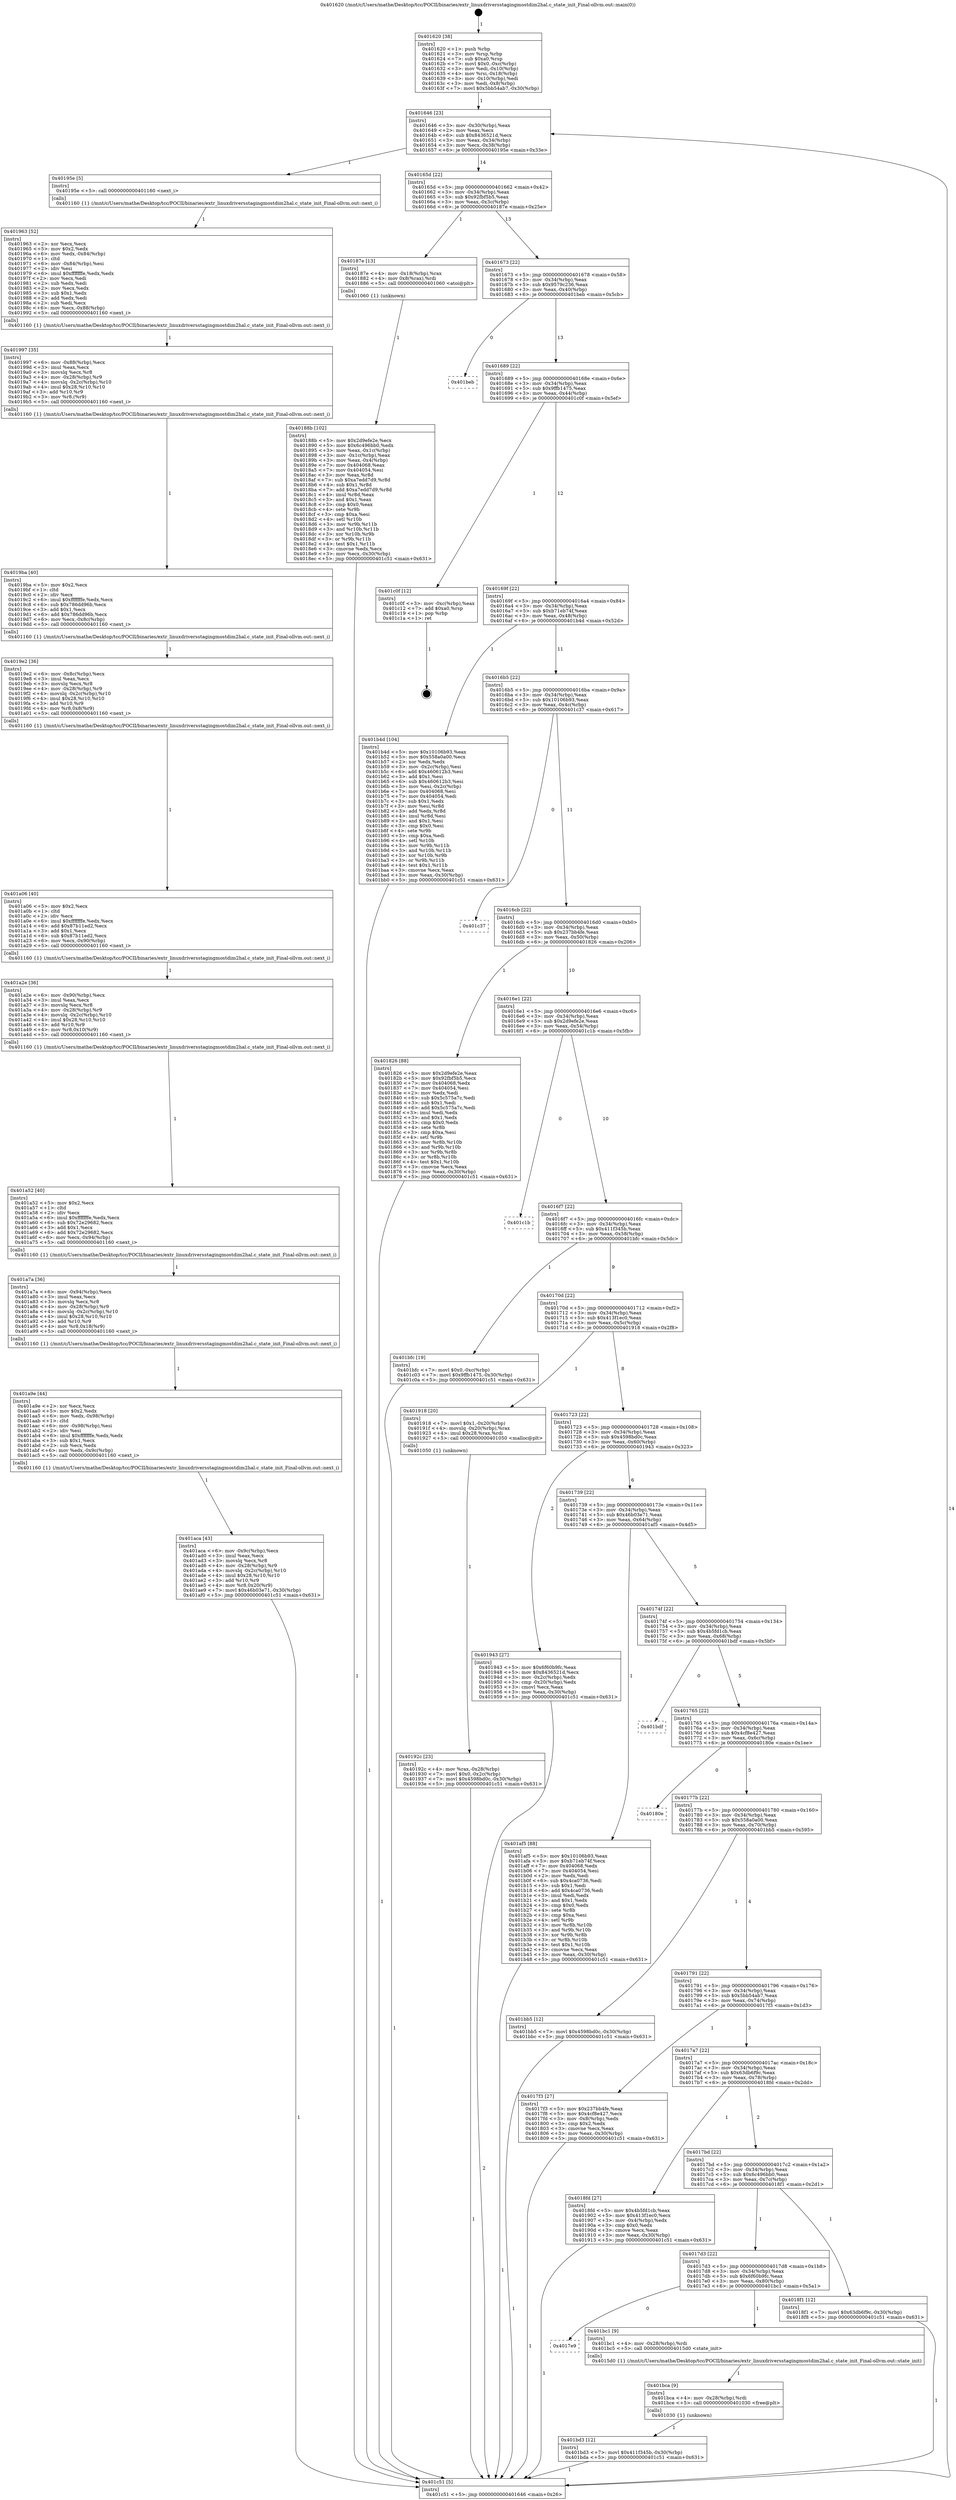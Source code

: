 digraph "0x401620" {
  label = "0x401620 (/mnt/c/Users/mathe/Desktop/tcc/POCII/binaries/extr_linuxdriversstagingmostdim2hal.c_state_init_Final-ollvm.out::main(0))"
  labelloc = "t"
  node[shape=record]

  Entry [label="",width=0.3,height=0.3,shape=circle,fillcolor=black,style=filled]
  "0x401646" [label="{
     0x401646 [23]\l
     | [instrs]\l
     &nbsp;&nbsp;0x401646 \<+3\>: mov -0x30(%rbp),%eax\l
     &nbsp;&nbsp;0x401649 \<+2\>: mov %eax,%ecx\l
     &nbsp;&nbsp;0x40164b \<+6\>: sub $0x8436521d,%ecx\l
     &nbsp;&nbsp;0x401651 \<+3\>: mov %eax,-0x34(%rbp)\l
     &nbsp;&nbsp;0x401654 \<+3\>: mov %ecx,-0x38(%rbp)\l
     &nbsp;&nbsp;0x401657 \<+6\>: je 000000000040195e \<main+0x33e\>\l
  }"]
  "0x40195e" [label="{
     0x40195e [5]\l
     | [instrs]\l
     &nbsp;&nbsp;0x40195e \<+5\>: call 0000000000401160 \<next_i\>\l
     | [calls]\l
     &nbsp;&nbsp;0x401160 \{1\} (/mnt/c/Users/mathe/Desktop/tcc/POCII/binaries/extr_linuxdriversstagingmostdim2hal.c_state_init_Final-ollvm.out::next_i)\l
  }"]
  "0x40165d" [label="{
     0x40165d [22]\l
     | [instrs]\l
     &nbsp;&nbsp;0x40165d \<+5\>: jmp 0000000000401662 \<main+0x42\>\l
     &nbsp;&nbsp;0x401662 \<+3\>: mov -0x34(%rbp),%eax\l
     &nbsp;&nbsp;0x401665 \<+5\>: sub $0x92fbf5b5,%eax\l
     &nbsp;&nbsp;0x40166a \<+3\>: mov %eax,-0x3c(%rbp)\l
     &nbsp;&nbsp;0x40166d \<+6\>: je 000000000040187e \<main+0x25e\>\l
  }"]
  Exit [label="",width=0.3,height=0.3,shape=circle,fillcolor=black,style=filled,peripheries=2]
  "0x40187e" [label="{
     0x40187e [13]\l
     | [instrs]\l
     &nbsp;&nbsp;0x40187e \<+4\>: mov -0x18(%rbp),%rax\l
     &nbsp;&nbsp;0x401882 \<+4\>: mov 0x8(%rax),%rdi\l
     &nbsp;&nbsp;0x401886 \<+5\>: call 0000000000401060 \<atoi@plt\>\l
     | [calls]\l
     &nbsp;&nbsp;0x401060 \{1\} (unknown)\l
  }"]
  "0x401673" [label="{
     0x401673 [22]\l
     | [instrs]\l
     &nbsp;&nbsp;0x401673 \<+5\>: jmp 0000000000401678 \<main+0x58\>\l
     &nbsp;&nbsp;0x401678 \<+3\>: mov -0x34(%rbp),%eax\l
     &nbsp;&nbsp;0x40167b \<+5\>: sub $0x9579c236,%eax\l
     &nbsp;&nbsp;0x401680 \<+3\>: mov %eax,-0x40(%rbp)\l
     &nbsp;&nbsp;0x401683 \<+6\>: je 0000000000401beb \<main+0x5cb\>\l
  }"]
  "0x401bd3" [label="{
     0x401bd3 [12]\l
     | [instrs]\l
     &nbsp;&nbsp;0x401bd3 \<+7\>: movl $0x411f345b,-0x30(%rbp)\l
     &nbsp;&nbsp;0x401bda \<+5\>: jmp 0000000000401c51 \<main+0x631\>\l
  }"]
  "0x401beb" [label="{
     0x401beb\l
  }", style=dashed]
  "0x401689" [label="{
     0x401689 [22]\l
     | [instrs]\l
     &nbsp;&nbsp;0x401689 \<+5\>: jmp 000000000040168e \<main+0x6e\>\l
     &nbsp;&nbsp;0x40168e \<+3\>: mov -0x34(%rbp),%eax\l
     &nbsp;&nbsp;0x401691 \<+5\>: sub $0x9ffb1475,%eax\l
     &nbsp;&nbsp;0x401696 \<+3\>: mov %eax,-0x44(%rbp)\l
     &nbsp;&nbsp;0x401699 \<+6\>: je 0000000000401c0f \<main+0x5ef\>\l
  }"]
  "0x401bca" [label="{
     0x401bca [9]\l
     | [instrs]\l
     &nbsp;&nbsp;0x401bca \<+4\>: mov -0x28(%rbp),%rdi\l
     &nbsp;&nbsp;0x401bce \<+5\>: call 0000000000401030 \<free@plt\>\l
     | [calls]\l
     &nbsp;&nbsp;0x401030 \{1\} (unknown)\l
  }"]
  "0x401c0f" [label="{
     0x401c0f [12]\l
     | [instrs]\l
     &nbsp;&nbsp;0x401c0f \<+3\>: mov -0xc(%rbp),%eax\l
     &nbsp;&nbsp;0x401c12 \<+7\>: add $0xa0,%rsp\l
     &nbsp;&nbsp;0x401c19 \<+1\>: pop %rbp\l
     &nbsp;&nbsp;0x401c1a \<+1\>: ret\l
  }"]
  "0x40169f" [label="{
     0x40169f [22]\l
     | [instrs]\l
     &nbsp;&nbsp;0x40169f \<+5\>: jmp 00000000004016a4 \<main+0x84\>\l
     &nbsp;&nbsp;0x4016a4 \<+3\>: mov -0x34(%rbp),%eax\l
     &nbsp;&nbsp;0x4016a7 \<+5\>: sub $0xb71eb74f,%eax\l
     &nbsp;&nbsp;0x4016ac \<+3\>: mov %eax,-0x48(%rbp)\l
     &nbsp;&nbsp;0x4016af \<+6\>: je 0000000000401b4d \<main+0x52d\>\l
  }"]
  "0x4017e9" [label="{
     0x4017e9\l
  }", style=dashed]
  "0x401b4d" [label="{
     0x401b4d [104]\l
     | [instrs]\l
     &nbsp;&nbsp;0x401b4d \<+5\>: mov $0x10106b93,%eax\l
     &nbsp;&nbsp;0x401b52 \<+5\>: mov $0x558a0a00,%ecx\l
     &nbsp;&nbsp;0x401b57 \<+2\>: xor %edx,%edx\l
     &nbsp;&nbsp;0x401b59 \<+3\>: mov -0x2c(%rbp),%esi\l
     &nbsp;&nbsp;0x401b5c \<+6\>: add $0x460612b3,%esi\l
     &nbsp;&nbsp;0x401b62 \<+3\>: add $0x1,%esi\l
     &nbsp;&nbsp;0x401b65 \<+6\>: sub $0x460612b3,%esi\l
     &nbsp;&nbsp;0x401b6b \<+3\>: mov %esi,-0x2c(%rbp)\l
     &nbsp;&nbsp;0x401b6e \<+7\>: mov 0x404068,%esi\l
     &nbsp;&nbsp;0x401b75 \<+7\>: mov 0x404054,%edi\l
     &nbsp;&nbsp;0x401b7c \<+3\>: sub $0x1,%edx\l
     &nbsp;&nbsp;0x401b7f \<+3\>: mov %esi,%r8d\l
     &nbsp;&nbsp;0x401b82 \<+3\>: add %edx,%r8d\l
     &nbsp;&nbsp;0x401b85 \<+4\>: imul %r8d,%esi\l
     &nbsp;&nbsp;0x401b89 \<+3\>: and $0x1,%esi\l
     &nbsp;&nbsp;0x401b8c \<+3\>: cmp $0x0,%esi\l
     &nbsp;&nbsp;0x401b8f \<+4\>: sete %r9b\l
     &nbsp;&nbsp;0x401b93 \<+3\>: cmp $0xa,%edi\l
     &nbsp;&nbsp;0x401b96 \<+4\>: setl %r10b\l
     &nbsp;&nbsp;0x401b9a \<+3\>: mov %r9b,%r11b\l
     &nbsp;&nbsp;0x401b9d \<+3\>: and %r10b,%r11b\l
     &nbsp;&nbsp;0x401ba0 \<+3\>: xor %r10b,%r9b\l
     &nbsp;&nbsp;0x401ba3 \<+3\>: or %r9b,%r11b\l
     &nbsp;&nbsp;0x401ba6 \<+4\>: test $0x1,%r11b\l
     &nbsp;&nbsp;0x401baa \<+3\>: cmovne %ecx,%eax\l
     &nbsp;&nbsp;0x401bad \<+3\>: mov %eax,-0x30(%rbp)\l
     &nbsp;&nbsp;0x401bb0 \<+5\>: jmp 0000000000401c51 \<main+0x631\>\l
  }"]
  "0x4016b5" [label="{
     0x4016b5 [22]\l
     | [instrs]\l
     &nbsp;&nbsp;0x4016b5 \<+5\>: jmp 00000000004016ba \<main+0x9a\>\l
     &nbsp;&nbsp;0x4016ba \<+3\>: mov -0x34(%rbp),%eax\l
     &nbsp;&nbsp;0x4016bd \<+5\>: sub $0x10106b93,%eax\l
     &nbsp;&nbsp;0x4016c2 \<+3\>: mov %eax,-0x4c(%rbp)\l
     &nbsp;&nbsp;0x4016c5 \<+6\>: je 0000000000401c37 \<main+0x617\>\l
  }"]
  "0x401bc1" [label="{
     0x401bc1 [9]\l
     | [instrs]\l
     &nbsp;&nbsp;0x401bc1 \<+4\>: mov -0x28(%rbp),%rdi\l
     &nbsp;&nbsp;0x401bc5 \<+5\>: call 00000000004015d0 \<state_init\>\l
     | [calls]\l
     &nbsp;&nbsp;0x4015d0 \{1\} (/mnt/c/Users/mathe/Desktop/tcc/POCII/binaries/extr_linuxdriversstagingmostdim2hal.c_state_init_Final-ollvm.out::state_init)\l
  }"]
  "0x401c37" [label="{
     0x401c37\l
  }", style=dashed]
  "0x4016cb" [label="{
     0x4016cb [22]\l
     | [instrs]\l
     &nbsp;&nbsp;0x4016cb \<+5\>: jmp 00000000004016d0 \<main+0xb0\>\l
     &nbsp;&nbsp;0x4016d0 \<+3\>: mov -0x34(%rbp),%eax\l
     &nbsp;&nbsp;0x4016d3 \<+5\>: sub $0x237bb4fe,%eax\l
     &nbsp;&nbsp;0x4016d8 \<+3\>: mov %eax,-0x50(%rbp)\l
     &nbsp;&nbsp;0x4016db \<+6\>: je 0000000000401826 \<main+0x206\>\l
  }"]
  "0x401aca" [label="{
     0x401aca [43]\l
     | [instrs]\l
     &nbsp;&nbsp;0x401aca \<+6\>: mov -0x9c(%rbp),%ecx\l
     &nbsp;&nbsp;0x401ad0 \<+3\>: imul %eax,%ecx\l
     &nbsp;&nbsp;0x401ad3 \<+3\>: movslq %ecx,%r8\l
     &nbsp;&nbsp;0x401ad6 \<+4\>: mov -0x28(%rbp),%r9\l
     &nbsp;&nbsp;0x401ada \<+4\>: movslq -0x2c(%rbp),%r10\l
     &nbsp;&nbsp;0x401ade \<+4\>: imul $0x28,%r10,%r10\l
     &nbsp;&nbsp;0x401ae2 \<+3\>: add %r10,%r9\l
     &nbsp;&nbsp;0x401ae5 \<+4\>: mov %r8,0x20(%r9)\l
     &nbsp;&nbsp;0x401ae9 \<+7\>: movl $0x46b03e71,-0x30(%rbp)\l
     &nbsp;&nbsp;0x401af0 \<+5\>: jmp 0000000000401c51 \<main+0x631\>\l
  }"]
  "0x401826" [label="{
     0x401826 [88]\l
     | [instrs]\l
     &nbsp;&nbsp;0x401826 \<+5\>: mov $0x2d9efe2e,%eax\l
     &nbsp;&nbsp;0x40182b \<+5\>: mov $0x92fbf5b5,%ecx\l
     &nbsp;&nbsp;0x401830 \<+7\>: mov 0x404068,%edx\l
     &nbsp;&nbsp;0x401837 \<+7\>: mov 0x404054,%esi\l
     &nbsp;&nbsp;0x40183e \<+2\>: mov %edx,%edi\l
     &nbsp;&nbsp;0x401840 \<+6\>: sub $0x5c575a7c,%edi\l
     &nbsp;&nbsp;0x401846 \<+3\>: sub $0x1,%edi\l
     &nbsp;&nbsp;0x401849 \<+6\>: add $0x5c575a7c,%edi\l
     &nbsp;&nbsp;0x40184f \<+3\>: imul %edi,%edx\l
     &nbsp;&nbsp;0x401852 \<+3\>: and $0x1,%edx\l
     &nbsp;&nbsp;0x401855 \<+3\>: cmp $0x0,%edx\l
     &nbsp;&nbsp;0x401858 \<+4\>: sete %r8b\l
     &nbsp;&nbsp;0x40185c \<+3\>: cmp $0xa,%esi\l
     &nbsp;&nbsp;0x40185f \<+4\>: setl %r9b\l
     &nbsp;&nbsp;0x401863 \<+3\>: mov %r8b,%r10b\l
     &nbsp;&nbsp;0x401866 \<+3\>: and %r9b,%r10b\l
     &nbsp;&nbsp;0x401869 \<+3\>: xor %r9b,%r8b\l
     &nbsp;&nbsp;0x40186c \<+3\>: or %r8b,%r10b\l
     &nbsp;&nbsp;0x40186f \<+4\>: test $0x1,%r10b\l
     &nbsp;&nbsp;0x401873 \<+3\>: cmovne %ecx,%eax\l
     &nbsp;&nbsp;0x401876 \<+3\>: mov %eax,-0x30(%rbp)\l
     &nbsp;&nbsp;0x401879 \<+5\>: jmp 0000000000401c51 \<main+0x631\>\l
  }"]
  "0x4016e1" [label="{
     0x4016e1 [22]\l
     | [instrs]\l
     &nbsp;&nbsp;0x4016e1 \<+5\>: jmp 00000000004016e6 \<main+0xc6\>\l
     &nbsp;&nbsp;0x4016e6 \<+3\>: mov -0x34(%rbp),%eax\l
     &nbsp;&nbsp;0x4016e9 \<+5\>: sub $0x2d9efe2e,%eax\l
     &nbsp;&nbsp;0x4016ee \<+3\>: mov %eax,-0x54(%rbp)\l
     &nbsp;&nbsp;0x4016f1 \<+6\>: je 0000000000401c1b \<main+0x5fb\>\l
  }"]
  "0x401a9e" [label="{
     0x401a9e [44]\l
     | [instrs]\l
     &nbsp;&nbsp;0x401a9e \<+2\>: xor %ecx,%ecx\l
     &nbsp;&nbsp;0x401aa0 \<+5\>: mov $0x2,%edx\l
     &nbsp;&nbsp;0x401aa5 \<+6\>: mov %edx,-0x98(%rbp)\l
     &nbsp;&nbsp;0x401aab \<+1\>: cltd\l
     &nbsp;&nbsp;0x401aac \<+6\>: mov -0x98(%rbp),%esi\l
     &nbsp;&nbsp;0x401ab2 \<+2\>: idiv %esi\l
     &nbsp;&nbsp;0x401ab4 \<+6\>: imul $0xfffffffe,%edx,%edx\l
     &nbsp;&nbsp;0x401aba \<+3\>: sub $0x1,%ecx\l
     &nbsp;&nbsp;0x401abd \<+2\>: sub %ecx,%edx\l
     &nbsp;&nbsp;0x401abf \<+6\>: mov %edx,-0x9c(%rbp)\l
     &nbsp;&nbsp;0x401ac5 \<+5\>: call 0000000000401160 \<next_i\>\l
     | [calls]\l
     &nbsp;&nbsp;0x401160 \{1\} (/mnt/c/Users/mathe/Desktop/tcc/POCII/binaries/extr_linuxdriversstagingmostdim2hal.c_state_init_Final-ollvm.out::next_i)\l
  }"]
  "0x401c1b" [label="{
     0x401c1b\l
  }", style=dashed]
  "0x4016f7" [label="{
     0x4016f7 [22]\l
     | [instrs]\l
     &nbsp;&nbsp;0x4016f7 \<+5\>: jmp 00000000004016fc \<main+0xdc\>\l
     &nbsp;&nbsp;0x4016fc \<+3\>: mov -0x34(%rbp),%eax\l
     &nbsp;&nbsp;0x4016ff \<+5\>: sub $0x411f345b,%eax\l
     &nbsp;&nbsp;0x401704 \<+3\>: mov %eax,-0x58(%rbp)\l
     &nbsp;&nbsp;0x401707 \<+6\>: je 0000000000401bfc \<main+0x5dc\>\l
  }"]
  "0x401a7a" [label="{
     0x401a7a [36]\l
     | [instrs]\l
     &nbsp;&nbsp;0x401a7a \<+6\>: mov -0x94(%rbp),%ecx\l
     &nbsp;&nbsp;0x401a80 \<+3\>: imul %eax,%ecx\l
     &nbsp;&nbsp;0x401a83 \<+3\>: movslq %ecx,%r8\l
     &nbsp;&nbsp;0x401a86 \<+4\>: mov -0x28(%rbp),%r9\l
     &nbsp;&nbsp;0x401a8a \<+4\>: movslq -0x2c(%rbp),%r10\l
     &nbsp;&nbsp;0x401a8e \<+4\>: imul $0x28,%r10,%r10\l
     &nbsp;&nbsp;0x401a92 \<+3\>: add %r10,%r9\l
     &nbsp;&nbsp;0x401a95 \<+4\>: mov %r8,0x18(%r9)\l
     &nbsp;&nbsp;0x401a99 \<+5\>: call 0000000000401160 \<next_i\>\l
     | [calls]\l
     &nbsp;&nbsp;0x401160 \{1\} (/mnt/c/Users/mathe/Desktop/tcc/POCII/binaries/extr_linuxdriversstagingmostdim2hal.c_state_init_Final-ollvm.out::next_i)\l
  }"]
  "0x401bfc" [label="{
     0x401bfc [19]\l
     | [instrs]\l
     &nbsp;&nbsp;0x401bfc \<+7\>: movl $0x0,-0xc(%rbp)\l
     &nbsp;&nbsp;0x401c03 \<+7\>: movl $0x9ffb1475,-0x30(%rbp)\l
     &nbsp;&nbsp;0x401c0a \<+5\>: jmp 0000000000401c51 \<main+0x631\>\l
  }"]
  "0x40170d" [label="{
     0x40170d [22]\l
     | [instrs]\l
     &nbsp;&nbsp;0x40170d \<+5\>: jmp 0000000000401712 \<main+0xf2\>\l
     &nbsp;&nbsp;0x401712 \<+3\>: mov -0x34(%rbp),%eax\l
     &nbsp;&nbsp;0x401715 \<+5\>: sub $0x413f1ec0,%eax\l
     &nbsp;&nbsp;0x40171a \<+3\>: mov %eax,-0x5c(%rbp)\l
     &nbsp;&nbsp;0x40171d \<+6\>: je 0000000000401918 \<main+0x2f8\>\l
  }"]
  "0x401a52" [label="{
     0x401a52 [40]\l
     | [instrs]\l
     &nbsp;&nbsp;0x401a52 \<+5\>: mov $0x2,%ecx\l
     &nbsp;&nbsp;0x401a57 \<+1\>: cltd\l
     &nbsp;&nbsp;0x401a58 \<+2\>: idiv %ecx\l
     &nbsp;&nbsp;0x401a5a \<+6\>: imul $0xfffffffe,%edx,%ecx\l
     &nbsp;&nbsp;0x401a60 \<+6\>: sub $0x72e29682,%ecx\l
     &nbsp;&nbsp;0x401a66 \<+3\>: add $0x1,%ecx\l
     &nbsp;&nbsp;0x401a69 \<+6\>: add $0x72e29682,%ecx\l
     &nbsp;&nbsp;0x401a6f \<+6\>: mov %ecx,-0x94(%rbp)\l
     &nbsp;&nbsp;0x401a75 \<+5\>: call 0000000000401160 \<next_i\>\l
     | [calls]\l
     &nbsp;&nbsp;0x401160 \{1\} (/mnt/c/Users/mathe/Desktop/tcc/POCII/binaries/extr_linuxdriversstagingmostdim2hal.c_state_init_Final-ollvm.out::next_i)\l
  }"]
  "0x401918" [label="{
     0x401918 [20]\l
     | [instrs]\l
     &nbsp;&nbsp;0x401918 \<+7\>: movl $0x1,-0x20(%rbp)\l
     &nbsp;&nbsp;0x40191f \<+4\>: movslq -0x20(%rbp),%rax\l
     &nbsp;&nbsp;0x401923 \<+4\>: imul $0x28,%rax,%rdi\l
     &nbsp;&nbsp;0x401927 \<+5\>: call 0000000000401050 \<malloc@plt\>\l
     | [calls]\l
     &nbsp;&nbsp;0x401050 \{1\} (unknown)\l
  }"]
  "0x401723" [label="{
     0x401723 [22]\l
     | [instrs]\l
     &nbsp;&nbsp;0x401723 \<+5\>: jmp 0000000000401728 \<main+0x108\>\l
     &nbsp;&nbsp;0x401728 \<+3\>: mov -0x34(%rbp),%eax\l
     &nbsp;&nbsp;0x40172b \<+5\>: sub $0x4598bd0c,%eax\l
     &nbsp;&nbsp;0x401730 \<+3\>: mov %eax,-0x60(%rbp)\l
     &nbsp;&nbsp;0x401733 \<+6\>: je 0000000000401943 \<main+0x323\>\l
  }"]
  "0x401a2e" [label="{
     0x401a2e [36]\l
     | [instrs]\l
     &nbsp;&nbsp;0x401a2e \<+6\>: mov -0x90(%rbp),%ecx\l
     &nbsp;&nbsp;0x401a34 \<+3\>: imul %eax,%ecx\l
     &nbsp;&nbsp;0x401a37 \<+3\>: movslq %ecx,%r8\l
     &nbsp;&nbsp;0x401a3a \<+4\>: mov -0x28(%rbp),%r9\l
     &nbsp;&nbsp;0x401a3e \<+4\>: movslq -0x2c(%rbp),%r10\l
     &nbsp;&nbsp;0x401a42 \<+4\>: imul $0x28,%r10,%r10\l
     &nbsp;&nbsp;0x401a46 \<+3\>: add %r10,%r9\l
     &nbsp;&nbsp;0x401a49 \<+4\>: mov %r8,0x10(%r9)\l
     &nbsp;&nbsp;0x401a4d \<+5\>: call 0000000000401160 \<next_i\>\l
     | [calls]\l
     &nbsp;&nbsp;0x401160 \{1\} (/mnt/c/Users/mathe/Desktop/tcc/POCII/binaries/extr_linuxdriversstagingmostdim2hal.c_state_init_Final-ollvm.out::next_i)\l
  }"]
  "0x401943" [label="{
     0x401943 [27]\l
     | [instrs]\l
     &nbsp;&nbsp;0x401943 \<+5\>: mov $0x6f60b9fc,%eax\l
     &nbsp;&nbsp;0x401948 \<+5\>: mov $0x8436521d,%ecx\l
     &nbsp;&nbsp;0x40194d \<+3\>: mov -0x2c(%rbp),%edx\l
     &nbsp;&nbsp;0x401950 \<+3\>: cmp -0x20(%rbp),%edx\l
     &nbsp;&nbsp;0x401953 \<+3\>: cmovl %ecx,%eax\l
     &nbsp;&nbsp;0x401956 \<+3\>: mov %eax,-0x30(%rbp)\l
     &nbsp;&nbsp;0x401959 \<+5\>: jmp 0000000000401c51 \<main+0x631\>\l
  }"]
  "0x401739" [label="{
     0x401739 [22]\l
     | [instrs]\l
     &nbsp;&nbsp;0x401739 \<+5\>: jmp 000000000040173e \<main+0x11e\>\l
     &nbsp;&nbsp;0x40173e \<+3\>: mov -0x34(%rbp),%eax\l
     &nbsp;&nbsp;0x401741 \<+5\>: sub $0x46b03e71,%eax\l
     &nbsp;&nbsp;0x401746 \<+3\>: mov %eax,-0x64(%rbp)\l
     &nbsp;&nbsp;0x401749 \<+6\>: je 0000000000401af5 \<main+0x4d5\>\l
  }"]
  "0x401a06" [label="{
     0x401a06 [40]\l
     | [instrs]\l
     &nbsp;&nbsp;0x401a06 \<+5\>: mov $0x2,%ecx\l
     &nbsp;&nbsp;0x401a0b \<+1\>: cltd\l
     &nbsp;&nbsp;0x401a0c \<+2\>: idiv %ecx\l
     &nbsp;&nbsp;0x401a0e \<+6\>: imul $0xfffffffe,%edx,%ecx\l
     &nbsp;&nbsp;0x401a14 \<+6\>: add $0x87b11ed2,%ecx\l
     &nbsp;&nbsp;0x401a1a \<+3\>: add $0x1,%ecx\l
     &nbsp;&nbsp;0x401a1d \<+6\>: sub $0x87b11ed2,%ecx\l
     &nbsp;&nbsp;0x401a23 \<+6\>: mov %ecx,-0x90(%rbp)\l
     &nbsp;&nbsp;0x401a29 \<+5\>: call 0000000000401160 \<next_i\>\l
     | [calls]\l
     &nbsp;&nbsp;0x401160 \{1\} (/mnt/c/Users/mathe/Desktop/tcc/POCII/binaries/extr_linuxdriversstagingmostdim2hal.c_state_init_Final-ollvm.out::next_i)\l
  }"]
  "0x401af5" [label="{
     0x401af5 [88]\l
     | [instrs]\l
     &nbsp;&nbsp;0x401af5 \<+5\>: mov $0x10106b93,%eax\l
     &nbsp;&nbsp;0x401afa \<+5\>: mov $0xb71eb74f,%ecx\l
     &nbsp;&nbsp;0x401aff \<+7\>: mov 0x404068,%edx\l
     &nbsp;&nbsp;0x401b06 \<+7\>: mov 0x404054,%esi\l
     &nbsp;&nbsp;0x401b0d \<+2\>: mov %edx,%edi\l
     &nbsp;&nbsp;0x401b0f \<+6\>: sub $0x4ca0736,%edi\l
     &nbsp;&nbsp;0x401b15 \<+3\>: sub $0x1,%edi\l
     &nbsp;&nbsp;0x401b18 \<+6\>: add $0x4ca0736,%edi\l
     &nbsp;&nbsp;0x401b1e \<+3\>: imul %edi,%edx\l
     &nbsp;&nbsp;0x401b21 \<+3\>: and $0x1,%edx\l
     &nbsp;&nbsp;0x401b24 \<+3\>: cmp $0x0,%edx\l
     &nbsp;&nbsp;0x401b27 \<+4\>: sete %r8b\l
     &nbsp;&nbsp;0x401b2b \<+3\>: cmp $0xa,%esi\l
     &nbsp;&nbsp;0x401b2e \<+4\>: setl %r9b\l
     &nbsp;&nbsp;0x401b32 \<+3\>: mov %r8b,%r10b\l
     &nbsp;&nbsp;0x401b35 \<+3\>: and %r9b,%r10b\l
     &nbsp;&nbsp;0x401b38 \<+3\>: xor %r9b,%r8b\l
     &nbsp;&nbsp;0x401b3b \<+3\>: or %r8b,%r10b\l
     &nbsp;&nbsp;0x401b3e \<+4\>: test $0x1,%r10b\l
     &nbsp;&nbsp;0x401b42 \<+3\>: cmovne %ecx,%eax\l
     &nbsp;&nbsp;0x401b45 \<+3\>: mov %eax,-0x30(%rbp)\l
     &nbsp;&nbsp;0x401b48 \<+5\>: jmp 0000000000401c51 \<main+0x631\>\l
  }"]
  "0x40174f" [label="{
     0x40174f [22]\l
     | [instrs]\l
     &nbsp;&nbsp;0x40174f \<+5\>: jmp 0000000000401754 \<main+0x134\>\l
     &nbsp;&nbsp;0x401754 \<+3\>: mov -0x34(%rbp),%eax\l
     &nbsp;&nbsp;0x401757 \<+5\>: sub $0x4b5fd1cb,%eax\l
     &nbsp;&nbsp;0x40175c \<+3\>: mov %eax,-0x68(%rbp)\l
     &nbsp;&nbsp;0x40175f \<+6\>: je 0000000000401bdf \<main+0x5bf\>\l
  }"]
  "0x4019e2" [label="{
     0x4019e2 [36]\l
     | [instrs]\l
     &nbsp;&nbsp;0x4019e2 \<+6\>: mov -0x8c(%rbp),%ecx\l
     &nbsp;&nbsp;0x4019e8 \<+3\>: imul %eax,%ecx\l
     &nbsp;&nbsp;0x4019eb \<+3\>: movslq %ecx,%r8\l
     &nbsp;&nbsp;0x4019ee \<+4\>: mov -0x28(%rbp),%r9\l
     &nbsp;&nbsp;0x4019f2 \<+4\>: movslq -0x2c(%rbp),%r10\l
     &nbsp;&nbsp;0x4019f6 \<+4\>: imul $0x28,%r10,%r10\l
     &nbsp;&nbsp;0x4019fa \<+3\>: add %r10,%r9\l
     &nbsp;&nbsp;0x4019fd \<+4\>: mov %r8,0x8(%r9)\l
     &nbsp;&nbsp;0x401a01 \<+5\>: call 0000000000401160 \<next_i\>\l
     | [calls]\l
     &nbsp;&nbsp;0x401160 \{1\} (/mnt/c/Users/mathe/Desktop/tcc/POCII/binaries/extr_linuxdriversstagingmostdim2hal.c_state_init_Final-ollvm.out::next_i)\l
  }"]
  "0x401bdf" [label="{
     0x401bdf\l
  }", style=dashed]
  "0x401765" [label="{
     0x401765 [22]\l
     | [instrs]\l
     &nbsp;&nbsp;0x401765 \<+5\>: jmp 000000000040176a \<main+0x14a\>\l
     &nbsp;&nbsp;0x40176a \<+3\>: mov -0x34(%rbp),%eax\l
     &nbsp;&nbsp;0x40176d \<+5\>: sub $0x4cf8e427,%eax\l
     &nbsp;&nbsp;0x401772 \<+3\>: mov %eax,-0x6c(%rbp)\l
     &nbsp;&nbsp;0x401775 \<+6\>: je 000000000040180e \<main+0x1ee\>\l
  }"]
  "0x4019ba" [label="{
     0x4019ba [40]\l
     | [instrs]\l
     &nbsp;&nbsp;0x4019ba \<+5\>: mov $0x2,%ecx\l
     &nbsp;&nbsp;0x4019bf \<+1\>: cltd\l
     &nbsp;&nbsp;0x4019c0 \<+2\>: idiv %ecx\l
     &nbsp;&nbsp;0x4019c2 \<+6\>: imul $0xfffffffe,%edx,%ecx\l
     &nbsp;&nbsp;0x4019c8 \<+6\>: sub $0x786dd96b,%ecx\l
     &nbsp;&nbsp;0x4019ce \<+3\>: add $0x1,%ecx\l
     &nbsp;&nbsp;0x4019d1 \<+6\>: add $0x786dd96b,%ecx\l
     &nbsp;&nbsp;0x4019d7 \<+6\>: mov %ecx,-0x8c(%rbp)\l
     &nbsp;&nbsp;0x4019dd \<+5\>: call 0000000000401160 \<next_i\>\l
     | [calls]\l
     &nbsp;&nbsp;0x401160 \{1\} (/mnt/c/Users/mathe/Desktop/tcc/POCII/binaries/extr_linuxdriversstagingmostdim2hal.c_state_init_Final-ollvm.out::next_i)\l
  }"]
  "0x40180e" [label="{
     0x40180e\l
  }", style=dashed]
  "0x40177b" [label="{
     0x40177b [22]\l
     | [instrs]\l
     &nbsp;&nbsp;0x40177b \<+5\>: jmp 0000000000401780 \<main+0x160\>\l
     &nbsp;&nbsp;0x401780 \<+3\>: mov -0x34(%rbp),%eax\l
     &nbsp;&nbsp;0x401783 \<+5\>: sub $0x558a0a00,%eax\l
     &nbsp;&nbsp;0x401788 \<+3\>: mov %eax,-0x70(%rbp)\l
     &nbsp;&nbsp;0x40178b \<+6\>: je 0000000000401bb5 \<main+0x595\>\l
  }"]
  "0x401997" [label="{
     0x401997 [35]\l
     | [instrs]\l
     &nbsp;&nbsp;0x401997 \<+6\>: mov -0x88(%rbp),%ecx\l
     &nbsp;&nbsp;0x40199d \<+3\>: imul %eax,%ecx\l
     &nbsp;&nbsp;0x4019a0 \<+3\>: movslq %ecx,%r8\l
     &nbsp;&nbsp;0x4019a3 \<+4\>: mov -0x28(%rbp),%r9\l
     &nbsp;&nbsp;0x4019a7 \<+4\>: movslq -0x2c(%rbp),%r10\l
     &nbsp;&nbsp;0x4019ab \<+4\>: imul $0x28,%r10,%r10\l
     &nbsp;&nbsp;0x4019af \<+3\>: add %r10,%r9\l
     &nbsp;&nbsp;0x4019b2 \<+3\>: mov %r8,(%r9)\l
     &nbsp;&nbsp;0x4019b5 \<+5\>: call 0000000000401160 \<next_i\>\l
     | [calls]\l
     &nbsp;&nbsp;0x401160 \{1\} (/mnt/c/Users/mathe/Desktop/tcc/POCII/binaries/extr_linuxdriversstagingmostdim2hal.c_state_init_Final-ollvm.out::next_i)\l
  }"]
  "0x401bb5" [label="{
     0x401bb5 [12]\l
     | [instrs]\l
     &nbsp;&nbsp;0x401bb5 \<+7\>: movl $0x4598bd0c,-0x30(%rbp)\l
     &nbsp;&nbsp;0x401bbc \<+5\>: jmp 0000000000401c51 \<main+0x631\>\l
  }"]
  "0x401791" [label="{
     0x401791 [22]\l
     | [instrs]\l
     &nbsp;&nbsp;0x401791 \<+5\>: jmp 0000000000401796 \<main+0x176\>\l
     &nbsp;&nbsp;0x401796 \<+3\>: mov -0x34(%rbp),%eax\l
     &nbsp;&nbsp;0x401799 \<+5\>: sub $0x5bb54ab7,%eax\l
     &nbsp;&nbsp;0x40179e \<+3\>: mov %eax,-0x74(%rbp)\l
     &nbsp;&nbsp;0x4017a1 \<+6\>: je 00000000004017f3 \<main+0x1d3\>\l
  }"]
  "0x401963" [label="{
     0x401963 [52]\l
     | [instrs]\l
     &nbsp;&nbsp;0x401963 \<+2\>: xor %ecx,%ecx\l
     &nbsp;&nbsp;0x401965 \<+5\>: mov $0x2,%edx\l
     &nbsp;&nbsp;0x40196a \<+6\>: mov %edx,-0x84(%rbp)\l
     &nbsp;&nbsp;0x401970 \<+1\>: cltd\l
     &nbsp;&nbsp;0x401971 \<+6\>: mov -0x84(%rbp),%esi\l
     &nbsp;&nbsp;0x401977 \<+2\>: idiv %esi\l
     &nbsp;&nbsp;0x401979 \<+6\>: imul $0xfffffffe,%edx,%edx\l
     &nbsp;&nbsp;0x40197f \<+2\>: mov %ecx,%edi\l
     &nbsp;&nbsp;0x401981 \<+2\>: sub %edx,%edi\l
     &nbsp;&nbsp;0x401983 \<+2\>: mov %ecx,%edx\l
     &nbsp;&nbsp;0x401985 \<+3\>: sub $0x1,%edx\l
     &nbsp;&nbsp;0x401988 \<+2\>: add %edx,%edi\l
     &nbsp;&nbsp;0x40198a \<+2\>: sub %edi,%ecx\l
     &nbsp;&nbsp;0x40198c \<+6\>: mov %ecx,-0x88(%rbp)\l
     &nbsp;&nbsp;0x401992 \<+5\>: call 0000000000401160 \<next_i\>\l
     | [calls]\l
     &nbsp;&nbsp;0x401160 \{1\} (/mnt/c/Users/mathe/Desktop/tcc/POCII/binaries/extr_linuxdriversstagingmostdim2hal.c_state_init_Final-ollvm.out::next_i)\l
  }"]
  "0x4017f3" [label="{
     0x4017f3 [27]\l
     | [instrs]\l
     &nbsp;&nbsp;0x4017f3 \<+5\>: mov $0x237bb4fe,%eax\l
     &nbsp;&nbsp;0x4017f8 \<+5\>: mov $0x4cf8e427,%ecx\l
     &nbsp;&nbsp;0x4017fd \<+3\>: mov -0x8(%rbp),%edx\l
     &nbsp;&nbsp;0x401800 \<+3\>: cmp $0x2,%edx\l
     &nbsp;&nbsp;0x401803 \<+3\>: cmovne %ecx,%eax\l
     &nbsp;&nbsp;0x401806 \<+3\>: mov %eax,-0x30(%rbp)\l
     &nbsp;&nbsp;0x401809 \<+5\>: jmp 0000000000401c51 \<main+0x631\>\l
  }"]
  "0x4017a7" [label="{
     0x4017a7 [22]\l
     | [instrs]\l
     &nbsp;&nbsp;0x4017a7 \<+5\>: jmp 00000000004017ac \<main+0x18c\>\l
     &nbsp;&nbsp;0x4017ac \<+3\>: mov -0x34(%rbp),%eax\l
     &nbsp;&nbsp;0x4017af \<+5\>: sub $0x63db6f9c,%eax\l
     &nbsp;&nbsp;0x4017b4 \<+3\>: mov %eax,-0x78(%rbp)\l
     &nbsp;&nbsp;0x4017b7 \<+6\>: je 00000000004018fd \<main+0x2dd\>\l
  }"]
  "0x401c51" [label="{
     0x401c51 [5]\l
     | [instrs]\l
     &nbsp;&nbsp;0x401c51 \<+5\>: jmp 0000000000401646 \<main+0x26\>\l
  }"]
  "0x401620" [label="{
     0x401620 [38]\l
     | [instrs]\l
     &nbsp;&nbsp;0x401620 \<+1\>: push %rbp\l
     &nbsp;&nbsp;0x401621 \<+3\>: mov %rsp,%rbp\l
     &nbsp;&nbsp;0x401624 \<+7\>: sub $0xa0,%rsp\l
     &nbsp;&nbsp;0x40162b \<+7\>: movl $0x0,-0xc(%rbp)\l
     &nbsp;&nbsp;0x401632 \<+3\>: mov %edi,-0x10(%rbp)\l
     &nbsp;&nbsp;0x401635 \<+4\>: mov %rsi,-0x18(%rbp)\l
     &nbsp;&nbsp;0x401639 \<+3\>: mov -0x10(%rbp),%edi\l
     &nbsp;&nbsp;0x40163c \<+3\>: mov %edi,-0x8(%rbp)\l
     &nbsp;&nbsp;0x40163f \<+7\>: movl $0x5bb54ab7,-0x30(%rbp)\l
  }"]
  "0x40188b" [label="{
     0x40188b [102]\l
     | [instrs]\l
     &nbsp;&nbsp;0x40188b \<+5\>: mov $0x2d9efe2e,%ecx\l
     &nbsp;&nbsp;0x401890 \<+5\>: mov $0x6c496bb0,%edx\l
     &nbsp;&nbsp;0x401895 \<+3\>: mov %eax,-0x1c(%rbp)\l
     &nbsp;&nbsp;0x401898 \<+3\>: mov -0x1c(%rbp),%eax\l
     &nbsp;&nbsp;0x40189b \<+3\>: mov %eax,-0x4(%rbp)\l
     &nbsp;&nbsp;0x40189e \<+7\>: mov 0x404068,%eax\l
     &nbsp;&nbsp;0x4018a5 \<+7\>: mov 0x404054,%esi\l
     &nbsp;&nbsp;0x4018ac \<+3\>: mov %eax,%r8d\l
     &nbsp;&nbsp;0x4018af \<+7\>: sub $0xa7edd7d9,%r8d\l
     &nbsp;&nbsp;0x4018b6 \<+4\>: sub $0x1,%r8d\l
     &nbsp;&nbsp;0x4018ba \<+7\>: add $0xa7edd7d9,%r8d\l
     &nbsp;&nbsp;0x4018c1 \<+4\>: imul %r8d,%eax\l
     &nbsp;&nbsp;0x4018c5 \<+3\>: and $0x1,%eax\l
     &nbsp;&nbsp;0x4018c8 \<+3\>: cmp $0x0,%eax\l
     &nbsp;&nbsp;0x4018cb \<+4\>: sete %r9b\l
     &nbsp;&nbsp;0x4018cf \<+3\>: cmp $0xa,%esi\l
     &nbsp;&nbsp;0x4018d2 \<+4\>: setl %r10b\l
     &nbsp;&nbsp;0x4018d6 \<+3\>: mov %r9b,%r11b\l
     &nbsp;&nbsp;0x4018d9 \<+3\>: and %r10b,%r11b\l
     &nbsp;&nbsp;0x4018dc \<+3\>: xor %r10b,%r9b\l
     &nbsp;&nbsp;0x4018df \<+3\>: or %r9b,%r11b\l
     &nbsp;&nbsp;0x4018e2 \<+4\>: test $0x1,%r11b\l
     &nbsp;&nbsp;0x4018e6 \<+3\>: cmovne %edx,%ecx\l
     &nbsp;&nbsp;0x4018e9 \<+3\>: mov %ecx,-0x30(%rbp)\l
     &nbsp;&nbsp;0x4018ec \<+5\>: jmp 0000000000401c51 \<main+0x631\>\l
  }"]
  "0x40192c" [label="{
     0x40192c [23]\l
     | [instrs]\l
     &nbsp;&nbsp;0x40192c \<+4\>: mov %rax,-0x28(%rbp)\l
     &nbsp;&nbsp;0x401930 \<+7\>: movl $0x0,-0x2c(%rbp)\l
     &nbsp;&nbsp;0x401937 \<+7\>: movl $0x4598bd0c,-0x30(%rbp)\l
     &nbsp;&nbsp;0x40193e \<+5\>: jmp 0000000000401c51 \<main+0x631\>\l
  }"]
  "0x4018fd" [label="{
     0x4018fd [27]\l
     | [instrs]\l
     &nbsp;&nbsp;0x4018fd \<+5\>: mov $0x4b5fd1cb,%eax\l
     &nbsp;&nbsp;0x401902 \<+5\>: mov $0x413f1ec0,%ecx\l
     &nbsp;&nbsp;0x401907 \<+3\>: mov -0x4(%rbp),%edx\l
     &nbsp;&nbsp;0x40190a \<+3\>: cmp $0x0,%edx\l
     &nbsp;&nbsp;0x40190d \<+3\>: cmove %ecx,%eax\l
     &nbsp;&nbsp;0x401910 \<+3\>: mov %eax,-0x30(%rbp)\l
     &nbsp;&nbsp;0x401913 \<+5\>: jmp 0000000000401c51 \<main+0x631\>\l
  }"]
  "0x4017bd" [label="{
     0x4017bd [22]\l
     | [instrs]\l
     &nbsp;&nbsp;0x4017bd \<+5\>: jmp 00000000004017c2 \<main+0x1a2\>\l
     &nbsp;&nbsp;0x4017c2 \<+3\>: mov -0x34(%rbp),%eax\l
     &nbsp;&nbsp;0x4017c5 \<+5\>: sub $0x6c496bb0,%eax\l
     &nbsp;&nbsp;0x4017ca \<+3\>: mov %eax,-0x7c(%rbp)\l
     &nbsp;&nbsp;0x4017cd \<+6\>: je 00000000004018f1 \<main+0x2d1\>\l
  }"]
  "0x4017d3" [label="{
     0x4017d3 [22]\l
     | [instrs]\l
     &nbsp;&nbsp;0x4017d3 \<+5\>: jmp 00000000004017d8 \<main+0x1b8\>\l
     &nbsp;&nbsp;0x4017d8 \<+3\>: mov -0x34(%rbp),%eax\l
     &nbsp;&nbsp;0x4017db \<+5\>: sub $0x6f60b9fc,%eax\l
     &nbsp;&nbsp;0x4017e0 \<+3\>: mov %eax,-0x80(%rbp)\l
     &nbsp;&nbsp;0x4017e3 \<+6\>: je 0000000000401bc1 \<main+0x5a1\>\l
  }"]
  "0x4018f1" [label="{
     0x4018f1 [12]\l
     | [instrs]\l
     &nbsp;&nbsp;0x4018f1 \<+7\>: movl $0x63db6f9c,-0x30(%rbp)\l
     &nbsp;&nbsp;0x4018f8 \<+5\>: jmp 0000000000401c51 \<main+0x631\>\l
  }"]
  Entry -> "0x401620" [label=" 1"]
  "0x401646" -> "0x40195e" [label=" 1"]
  "0x401646" -> "0x40165d" [label=" 14"]
  "0x401c0f" -> Exit [label=" 1"]
  "0x40165d" -> "0x40187e" [label=" 1"]
  "0x40165d" -> "0x401673" [label=" 13"]
  "0x401bfc" -> "0x401c51" [label=" 1"]
  "0x401673" -> "0x401beb" [label=" 0"]
  "0x401673" -> "0x401689" [label=" 13"]
  "0x401bd3" -> "0x401c51" [label=" 1"]
  "0x401689" -> "0x401c0f" [label=" 1"]
  "0x401689" -> "0x40169f" [label=" 12"]
  "0x401bca" -> "0x401bd3" [label=" 1"]
  "0x40169f" -> "0x401b4d" [label=" 1"]
  "0x40169f" -> "0x4016b5" [label=" 11"]
  "0x401bc1" -> "0x401bca" [label=" 1"]
  "0x4016b5" -> "0x401c37" [label=" 0"]
  "0x4016b5" -> "0x4016cb" [label=" 11"]
  "0x4017d3" -> "0x4017e9" [label=" 0"]
  "0x4016cb" -> "0x401826" [label=" 1"]
  "0x4016cb" -> "0x4016e1" [label=" 10"]
  "0x4017d3" -> "0x401bc1" [label=" 1"]
  "0x4016e1" -> "0x401c1b" [label=" 0"]
  "0x4016e1" -> "0x4016f7" [label=" 10"]
  "0x401bb5" -> "0x401c51" [label=" 1"]
  "0x4016f7" -> "0x401bfc" [label=" 1"]
  "0x4016f7" -> "0x40170d" [label=" 9"]
  "0x401b4d" -> "0x401c51" [label=" 1"]
  "0x40170d" -> "0x401918" [label=" 1"]
  "0x40170d" -> "0x401723" [label=" 8"]
  "0x401af5" -> "0x401c51" [label=" 1"]
  "0x401723" -> "0x401943" [label=" 2"]
  "0x401723" -> "0x401739" [label=" 6"]
  "0x401aca" -> "0x401c51" [label=" 1"]
  "0x401739" -> "0x401af5" [label=" 1"]
  "0x401739" -> "0x40174f" [label=" 5"]
  "0x401a9e" -> "0x401aca" [label=" 1"]
  "0x40174f" -> "0x401bdf" [label=" 0"]
  "0x40174f" -> "0x401765" [label=" 5"]
  "0x401a7a" -> "0x401a9e" [label=" 1"]
  "0x401765" -> "0x40180e" [label=" 0"]
  "0x401765" -> "0x40177b" [label=" 5"]
  "0x401a52" -> "0x401a7a" [label=" 1"]
  "0x40177b" -> "0x401bb5" [label=" 1"]
  "0x40177b" -> "0x401791" [label=" 4"]
  "0x401a2e" -> "0x401a52" [label=" 1"]
  "0x401791" -> "0x4017f3" [label=" 1"]
  "0x401791" -> "0x4017a7" [label=" 3"]
  "0x4017f3" -> "0x401c51" [label=" 1"]
  "0x401620" -> "0x401646" [label=" 1"]
  "0x401c51" -> "0x401646" [label=" 14"]
  "0x401826" -> "0x401c51" [label=" 1"]
  "0x40187e" -> "0x40188b" [label=" 1"]
  "0x40188b" -> "0x401c51" [label=" 1"]
  "0x401a06" -> "0x401a2e" [label=" 1"]
  "0x4017a7" -> "0x4018fd" [label=" 1"]
  "0x4017a7" -> "0x4017bd" [label=" 2"]
  "0x4019e2" -> "0x401a06" [label=" 1"]
  "0x4017bd" -> "0x4018f1" [label=" 1"]
  "0x4017bd" -> "0x4017d3" [label=" 1"]
  "0x4018f1" -> "0x401c51" [label=" 1"]
  "0x4018fd" -> "0x401c51" [label=" 1"]
  "0x401918" -> "0x40192c" [label=" 1"]
  "0x40192c" -> "0x401c51" [label=" 1"]
  "0x401943" -> "0x401c51" [label=" 2"]
  "0x40195e" -> "0x401963" [label=" 1"]
  "0x401963" -> "0x401997" [label=" 1"]
  "0x401997" -> "0x4019ba" [label=" 1"]
  "0x4019ba" -> "0x4019e2" [label=" 1"]
}
